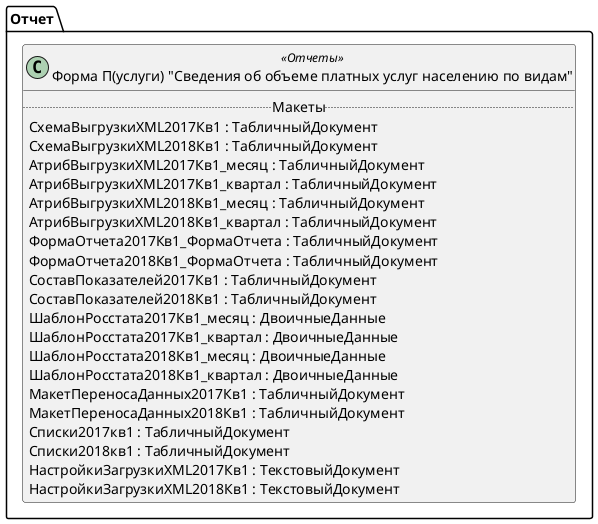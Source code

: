 ﻿@startuml РегламентированныйОтчетСтатистикаФормаПУслуги
'!include templates.wsd
'..\include templates.wsd
class Отчет.РегламентированныйОтчетСтатистикаФормаПУслуги as "Форма П(услуги) "Сведения об объеме платных услуг населению по видам"" <<Отчеты>>
{
..Макеты..
СхемаВыгрузкиXML2017Кв1 : ТабличныйДокумент
СхемаВыгрузкиXML2018Кв1 : ТабличныйДокумент
АтрибВыгрузкиXML2017Кв1_месяц : ТабличныйДокумент
АтрибВыгрузкиXML2017Кв1_квартал : ТабличныйДокумент
АтрибВыгрузкиXML2018Кв1_месяц : ТабличныйДокумент
АтрибВыгрузкиXML2018Кв1_квартал : ТабличныйДокумент
ФормаОтчета2017Кв1_ФормаОтчета : ТабличныйДокумент
ФормаОтчета2018Кв1_ФормаОтчета : ТабличныйДокумент
СоставПоказателей2017Кв1 : ТабличныйДокумент
СоставПоказателей2018Кв1 : ТабличныйДокумент
ШаблонРосстата2017Кв1_месяц : ДвоичныеДанные
ШаблонРосстата2017Кв1_квартал : ДвоичныеДанные
ШаблонРосстата2018Кв1_месяц : ДвоичныеДанные
ШаблонРосстата2018Кв1_квартал : ДвоичныеДанные
МакетПереносаДанных2017Кв1 : ТабличныйДокумент
МакетПереносаДанных2018Кв1 : ТабличныйДокумент
Списки2017кв1 : ТабличныйДокумент
Списки2018кв1 : ТабличныйДокумент
НастройкиЗагрузкиXML2017Кв1 : ТекстовыйДокумент
НастройкиЗагрузкиXML2018Кв1 : ТекстовыйДокумент
}
@enduml
